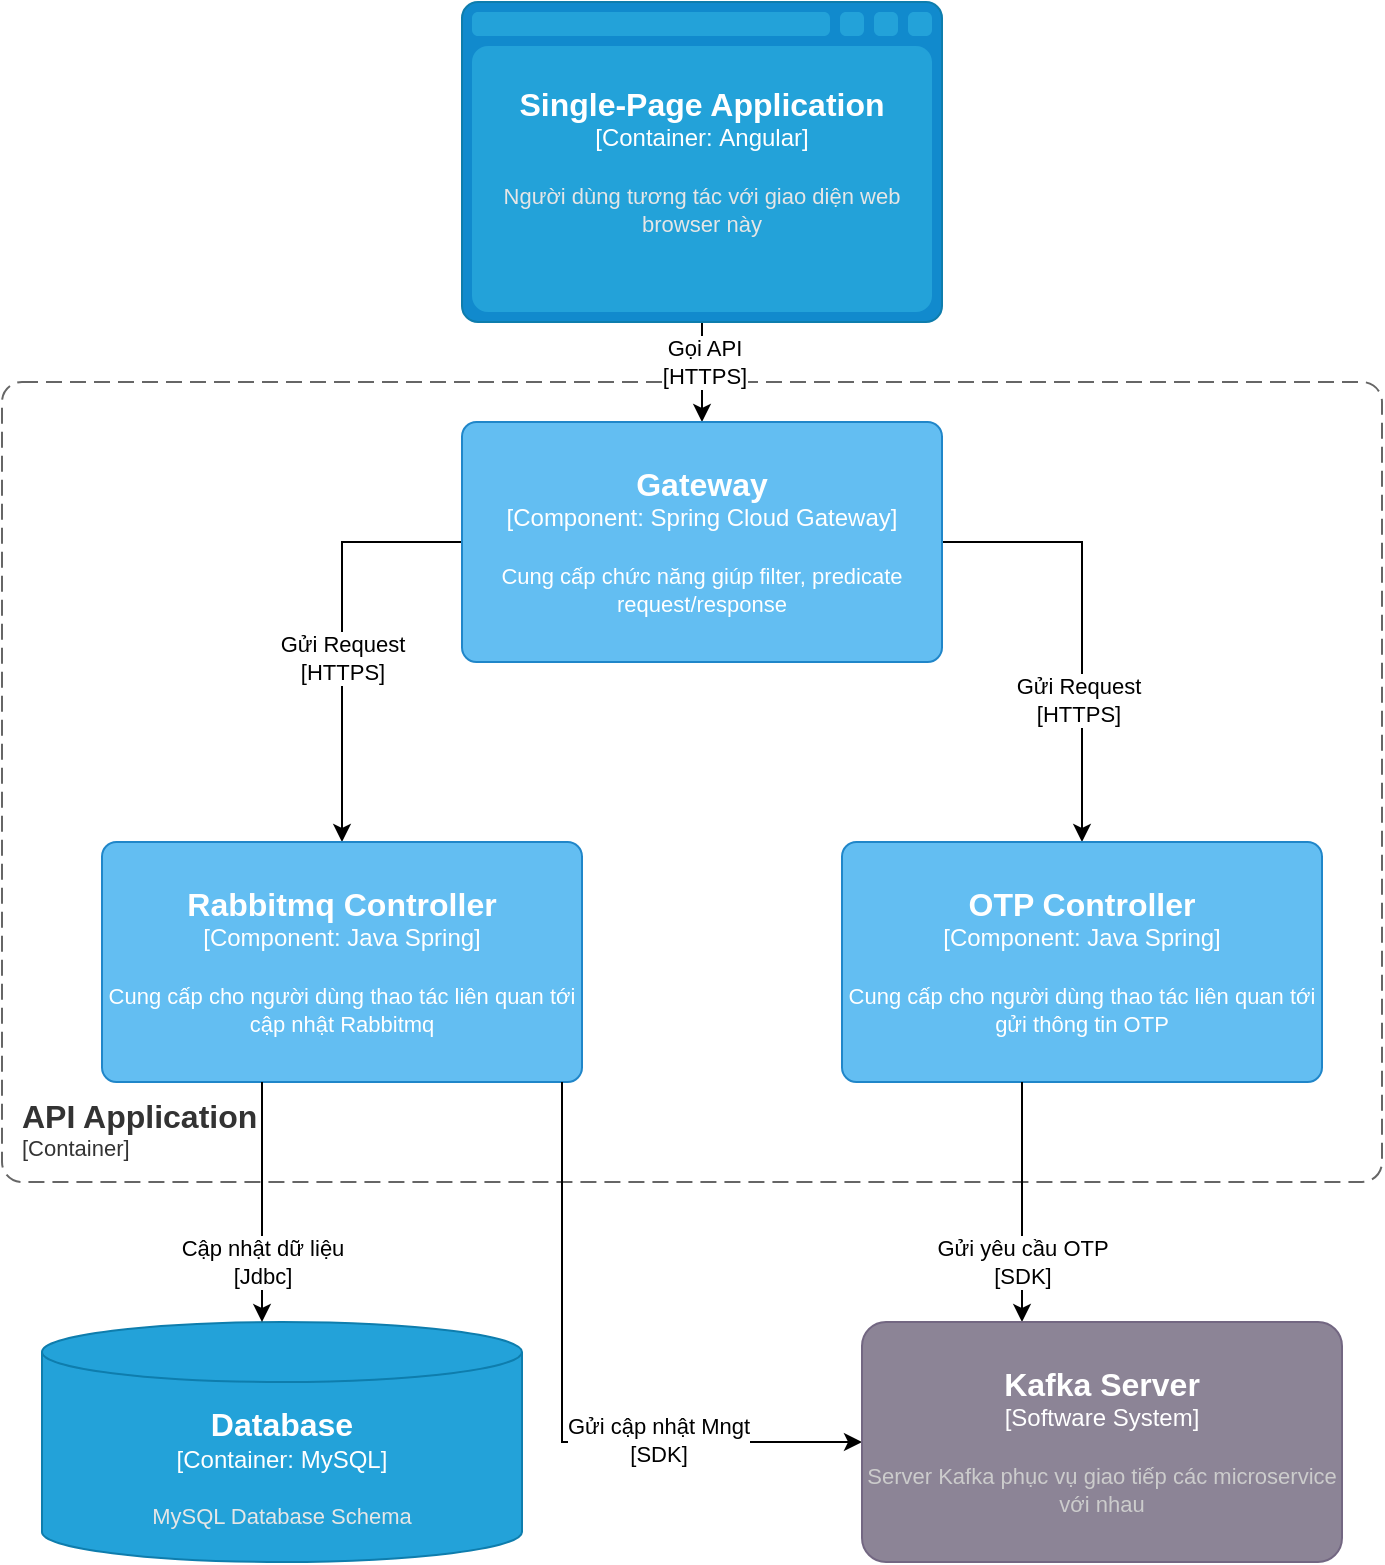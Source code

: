 <mxfile version="20.8.20" type="github">
  <diagram name="Page-1" id="k-DZ6BxSQYpGl3-NyxvE">
    <mxGraphModel dx="989" dy="549" grid="1" gridSize="10" guides="1" tooltips="1" connect="1" arrows="1" fold="1" page="1" pageScale="1" pageWidth="850" pageHeight="1100" math="0" shadow="0">
      <root>
        <mxCell id="0" />
        <mxCell id="1" parent="0" />
        <object placeholders="1" c4Name="API Application" c4Type="ContainerScopeBoundary" c4Application="Container" label="&lt;font style=&quot;font-size: 16px&quot;&gt;&lt;b&gt;&lt;div style=&quot;text-align: left&quot;&gt;%c4Name%&lt;/div&gt;&lt;/b&gt;&lt;/font&gt;&lt;div style=&quot;text-align: left&quot;&gt;[%c4Application%]&lt;/div&gt;" id="VFW_vwJmkZWHE8H8W5jm-1">
          <mxCell style="rounded=1;fontSize=11;whiteSpace=wrap;html=1;dashed=1;arcSize=20;fillColor=none;strokeColor=#666666;fontColor=#333333;labelBackgroundColor=none;align=left;verticalAlign=bottom;labelBorderColor=none;spacingTop=0;spacing=10;dashPattern=8 4;metaEdit=1;rotatable=0;perimeter=rectanglePerimeter;noLabel=0;labelPadding=0;allowArrows=0;connectable=0;expand=0;recursiveResize=0;editable=1;pointerEvents=0;absoluteArcSize=1;points=[[0.25,0,0],[0.5,0,0],[0.75,0,0],[1,0.25,0],[1,0.5,0],[1,0.75,0],[0.75,1,0],[0.5,1,0],[0.25,1,0],[0,0.75,0],[0,0.5,0],[0,0.25,0]];" parent="1" vertex="1">
            <mxGeometry x="150" y="200" width="690" height="400" as="geometry" />
          </mxCell>
        </object>
        <mxCell id="VFW_vwJmkZWHE8H8W5jm-2" style="edgeStyle=orthogonalEdgeStyle;rounded=0;orthogonalLoop=1;jettySize=auto;html=1;" parent="1" target="VFW_vwJmkZWHE8H8W5jm-9" edge="1">
          <mxGeometry relative="1" as="geometry">
            <Array as="points">
              <mxPoint x="320" y="280" />
            </Array>
            <mxPoint x="380" y="280" as="sourcePoint" />
          </mxGeometry>
        </mxCell>
        <mxCell id="VFW_vwJmkZWHE8H8W5jm-3" value="Gửi Request&lt;br style=&quot;border-color: var(--border-color);&quot;&gt;[HTTPS]" style="edgeLabel;html=1;align=center;verticalAlign=middle;resizable=0;points=[];" parent="VFW_vwJmkZWHE8H8W5jm-2" vertex="1" connectable="0">
          <mxGeometry x="0.119" relative="1" as="geometry">
            <mxPoint as="offset" />
          </mxGeometry>
        </mxCell>
        <mxCell id="VFW_vwJmkZWHE8H8W5jm-4" style="edgeStyle=orthogonalEdgeStyle;rounded=0;orthogonalLoop=1;jettySize=auto;html=1;" parent="1" target="VFW_vwJmkZWHE8H8W5jm-12" edge="1">
          <mxGeometry relative="1" as="geometry">
            <Array as="points">
              <mxPoint x="690" y="280" />
            </Array>
            <mxPoint x="620" y="280" as="sourcePoint" />
          </mxGeometry>
        </mxCell>
        <mxCell id="VFW_vwJmkZWHE8H8W5jm-5" value="Gửi Request&lt;br style=&quot;border-color: var(--border-color);&quot;&gt;[HTTPS]" style="edgeLabel;html=1;align=center;verticalAlign=middle;resizable=0;points=[];" parent="VFW_vwJmkZWHE8H8W5jm-4" vertex="1" connectable="0">
          <mxGeometry x="0.352" y="-2" relative="1" as="geometry">
            <mxPoint as="offset" />
          </mxGeometry>
        </mxCell>
        <object placeholders="1" c4Name="Rabbitmq Controller" c4Type="Component" c4Technology="Java Spring" c4Description="Cung cấp cho người dùng thao tác liên quan tới cập nhật Rabbitmq" label="&lt;font style=&quot;font-size: 16px&quot;&gt;&lt;b&gt;%c4Name%&lt;/b&gt;&lt;/font&gt;&lt;div&gt;[%c4Type%: %c4Technology%]&lt;/div&gt;&lt;br&gt;&lt;div&gt;&lt;font style=&quot;font-size: 11px&quot;&gt;%c4Description%&lt;/font&gt;&lt;/div&gt;" id="VFW_vwJmkZWHE8H8W5jm-9">
          <mxCell style="rounded=1;whiteSpace=wrap;html=1;labelBackgroundColor=none;fillColor=#63BEF2;fontColor=#ffffff;align=center;arcSize=6;strokeColor=#2086C9;metaEdit=1;resizable=0;points=[[0.25,0,0],[0.5,0,0],[0.75,0,0],[1,0.25,0],[1,0.5,0],[1,0.75,0],[0.75,1,0],[0.5,1,0],[0.25,1,0],[0,0.75,0],[0,0.5,0],[0,0.25,0]];" parent="1" vertex="1">
            <mxGeometry x="200" y="430" width="240" height="120" as="geometry" />
          </mxCell>
        </object>
        <object placeholders="1" c4Name="OTP Controller" c4Type="Component" c4Technology="Java Spring" c4Description="Cung cấp cho người dùng thao tác liên quan tới gửi thông tin OTP" label="&lt;font style=&quot;font-size: 16px&quot;&gt;&lt;b&gt;%c4Name%&lt;/b&gt;&lt;/font&gt;&lt;div&gt;[%c4Type%: %c4Technology%]&lt;/div&gt;&lt;br&gt;&lt;div&gt;&lt;font style=&quot;font-size: 11px&quot;&gt;%c4Description%&lt;/font&gt;&lt;/div&gt;" id="VFW_vwJmkZWHE8H8W5jm-12">
          <mxCell style="rounded=1;whiteSpace=wrap;html=1;labelBackgroundColor=none;fillColor=#63BEF2;fontColor=#ffffff;align=center;arcSize=6;strokeColor=#2086C9;metaEdit=1;resizable=0;points=[[0.25,0,0],[0.5,0,0],[0.75,0,0],[1,0.25,0],[1,0.5,0],[1,0.75,0],[0.75,1,0],[0.5,1,0],[0.25,1,0],[0,0.75,0],[0,0.5,0],[0,0.25,0]];" parent="1" vertex="1">
            <mxGeometry x="570" y="430" width="240" height="120" as="geometry" />
          </mxCell>
        </object>
        <object placeholders="1" c4Type="Database" c4Container="Container" c4Technology="MySQL" c4Description="MySQL Database Schema" label="&lt;font style=&quot;font-size: 16px&quot;&gt;&lt;b&gt;%c4Type%&lt;/b&gt;&lt;/font&gt;&lt;div&gt;[%c4Container%:&amp;nbsp;%c4Technology%]&lt;/div&gt;&lt;br&gt;&lt;div&gt;&lt;font style=&quot;font-size: 11px&quot;&gt;&lt;font color=&quot;#E6E6E6&quot;&gt;%c4Description%&lt;/font&gt;&lt;/div&gt;" id="VFW_vwJmkZWHE8H8W5jm-13">
          <mxCell style="shape=cylinder3;size=15;whiteSpace=wrap;html=1;boundedLbl=1;rounded=0;labelBackgroundColor=none;fillColor=#23A2D9;fontSize=12;fontColor=#ffffff;align=center;strokeColor=#0E7DAD;metaEdit=1;points=[[0.5,0,0],[1,0.25,0],[1,0.5,0],[1,0.75,0],[0.5,1,0],[0,0.75,0],[0,0.5,0],[0,0.25,0]];resizable=0;" parent="1" vertex="1">
            <mxGeometry x="170" y="670" width="240" height="120" as="geometry" />
          </mxCell>
        </object>
        <mxCell id="VFW_vwJmkZWHE8H8W5jm-14" style="edgeStyle=orthogonalEdgeStyle;rounded=0;orthogonalLoop=1;jettySize=auto;html=1;" parent="1" source="VFW_vwJmkZWHE8H8W5jm-9" target="VFW_vwJmkZWHE8H8W5jm-13" edge="1">
          <mxGeometry relative="1" as="geometry">
            <Array as="points">
              <mxPoint x="280" y="590" />
              <mxPoint x="280" y="590" />
            </Array>
            <mxPoint x="-69.941" y="550" as="sourcePoint" />
          </mxGeometry>
        </mxCell>
        <mxCell id="VFW_vwJmkZWHE8H8W5jm-15" value="Cập nhật dữ liệu&lt;br style=&quot;border-color: var(--border-color);&quot;&gt;[Jdbc]" style="edgeLabel;html=1;align=center;verticalAlign=middle;resizable=0;points=[];" parent="VFW_vwJmkZWHE8H8W5jm-14" vertex="1" connectable="0">
          <mxGeometry x="0.666" y="-1" relative="1" as="geometry">
            <mxPoint x="1" y="-10" as="offset" />
          </mxGeometry>
        </mxCell>
        <mxCell id="VFW_vwJmkZWHE8H8W5jm-18" style="edgeStyle=orthogonalEdgeStyle;rounded=0;orthogonalLoop=1;jettySize=auto;html=1;" parent="1" source="VFW_vwJmkZWHE8H8W5jm-9" target="VFW_vwJmkZWHE8H8W5jm-25" edge="1">
          <mxGeometry relative="1" as="geometry">
            <Array as="points">
              <mxPoint x="430" y="730" />
            </Array>
            <mxPoint x="60.059" y="550" as="sourcePoint" />
          </mxGeometry>
        </mxCell>
        <mxCell id="VFW_vwJmkZWHE8H8W5jm-19" value="Gửi cập nhật Mngt&lt;br&gt;[SDK]" style="edgeLabel;html=1;align=center;verticalAlign=middle;resizable=0;points=[];" parent="VFW_vwJmkZWHE8H8W5jm-18" vertex="1" connectable="0">
          <mxGeometry x="0.379" y="1" relative="1" as="geometry">
            <mxPoint as="offset" />
          </mxGeometry>
        </mxCell>
        <mxCell id="VFW_vwJmkZWHE8H8W5jm-21" style="edgeStyle=orthogonalEdgeStyle;rounded=0;orthogonalLoop=1;jettySize=auto;html=1;" parent="1" source="VFW_vwJmkZWHE8H8W5jm-12" target="VFW_vwJmkZWHE8H8W5jm-25" edge="1">
          <mxGeometry relative="1" as="geometry">
            <Array as="points">
              <mxPoint x="660" y="650" />
              <mxPoint x="660" y="650" />
            </Array>
            <mxPoint x="1050.059" y="550" as="sourcePoint" />
          </mxGeometry>
        </mxCell>
        <mxCell id="VFW_vwJmkZWHE8H8W5jm-22" value="Gửi yêu cầu OTP&lt;br&gt;[SDK]" style="edgeLabel;html=1;align=center;verticalAlign=middle;resizable=0;points=[];" parent="VFW_vwJmkZWHE8H8W5jm-21" vertex="1" connectable="0">
          <mxGeometry x="0.488" relative="1" as="geometry">
            <mxPoint as="offset" />
          </mxGeometry>
        </mxCell>
        <object placeholders="1" c4Name="Kafka Server" c4Type="Software System" c4Description="Server Kafka phục vụ giao tiếp các microservice với nhau" label="&lt;font style=&quot;font-size: 16px&quot;&gt;&lt;b&gt;%c4Name%&lt;/b&gt;&lt;/font&gt;&lt;div&gt;[%c4Type%]&lt;/div&gt;&lt;br&gt;&lt;div&gt;&lt;font style=&quot;font-size: 11px&quot;&gt;&lt;font color=&quot;#cccccc&quot;&gt;%c4Description%&lt;/font&gt;&lt;/div&gt;" id="VFW_vwJmkZWHE8H8W5jm-25">
          <mxCell style="rounded=1;whiteSpace=wrap;html=1;labelBackgroundColor=none;fillColor=#8C8496;fontColor=#ffffff;align=center;arcSize=10;strokeColor=#736782;metaEdit=1;resizable=0;points=[[0.25,0,0],[0.5,0,0],[0.75,0,0],[1,0.25,0],[1,0.5,0],[1,0.75,0],[0.75,1,0],[0.5,1,0],[0.25,1,0],[0,0.75,0],[0,0.5,0],[0,0.25,0]];" parent="1" vertex="1">
            <mxGeometry x="580" y="670" width="240" height="120" as="geometry" />
          </mxCell>
        </object>
        <mxCell id="Dr6_I73j5rMoSzA4zMPk-3" style="edgeStyle=orthogonalEdgeStyle;rounded=0;orthogonalLoop=1;jettySize=auto;html=1;" parent="1" source="Dr6_I73j5rMoSzA4zMPk-1" target="Dr6_I73j5rMoSzA4zMPk-2" edge="1">
          <mxGeometry relative="1" as="geometry" />
        </mxCell>
        <mxCell id="Dr6_I73j5rMoSzA4zMPk-4" value="Gọi API&lt;br&gt;[HTTPS]" style="edgeLabel;html=1;align=center;verticalAlign=middle;resizable=0;points=[];" parent="Dr6_I73j5rMoSzA4zMPk-3" vertex="1" connectable="0">
          <mxGeometry x="-0.223" y="1" relative="1" as="geometry">
            <mxPoint as="offset" />
          </mxGeometry>
        </mxCell>
        <object placeholders="1" c4Type="Single-Page Application" c4Container="Container" c4Technology="Angular" c4Description="Người dùng tương tác với giao diện web browser này" label="&lt;font style=&quot;font-size: 16px&quot;&gt;&lt;b&gt;%c4Type%&lt;/b&gt;&lt;/font&gt;&lt;div&gt;[%c4Container%:&amp;nbsp;%c4Technology%]&lt;/div&gt;&lt;br&gt;&lt;div&gt;&lt;font style=&quot;font-size: 11px&quot;&gt;&lt;font color=&quot;#E6E6E6&quot;&gt;%c4Description%&lt;/font&gt;&lt;/div&gt;" id="Dr6_I73j5rMoSzA4zMPk-1">
          <mxCell style="shape=mxgraph.c4.webBrowserContainer2;whiteSpace=wrap;html=1;boundedLbl=1;rounded=0;labelBackgroundColor=none;strokeColor=#118ACD;fillColor=#23A2D9;strokeColor=#118ACD;strokeColor2=#0E7DAD;fontSize=12;fontColor=#ffffff;align=center;metaEdit=1;points=[[0.5,0,0],[1,0.25,0],[1,0.5,0],[1,0.75,0],[0.5,1,0],[0,0.75,0],[0,0.5,0],[0,0.25,0]];resizable=0;" parent="1" vertex="1">
            <mxGeometry x="380" y="10" width="240" height="160" as="geometry" />
          </mxCell>
        </object>
        <object placeholders="1" c4Name="Gateway" c4Type="Component" c4Technology="Spring Cloud Gateway" c4Description="Cung cấp chức năng giúp filter, predicate request/response" label="&lt;font style=&quot;font-size: 16px&quot;&gt;&lt;b&gt;%c4Name%&lt;/b&gt;&lt;/font&gt;&lt;div&gt;[%c4Type%: %c4Technology%]&lt;/div&gt;&lt;br&gt;&lt;div&gt;&lt;font style=&quot;font-size: 11px&quot;&gt;%c4Description%&lt;/font&gt;&lt;/div&gt;" id="Dr6_I73j5rMoSzA4zMPk-2">
          <mxCell style="rounded=1;whiteSpace=wrap;html=1;labelBackgroundColor=none;fillColor=#63BEF2;fontColor=#ffffff;align=center;arcSize=6;strokeColor=#2086C9;metaEdit=1;resizable=0;points=[[0.25,0,0],[0.5,0,0],[0.75,0,0],[1,0.25,0],[1,0.5,0],[1,0.75,0],[0.75,1,0],[0.5,1,0],[0.25,1,0],[0,0.75,0],[0,0.5,0],[0,0.25,0]];" parent="1" vertex="1">
            <mxGeometry x="380" y="220" width="240" height="120" as="geometry" />
          </mxCell>
        </object>
      </root>
    </mxGraphModel>
  </diagram>
</mxfile>
